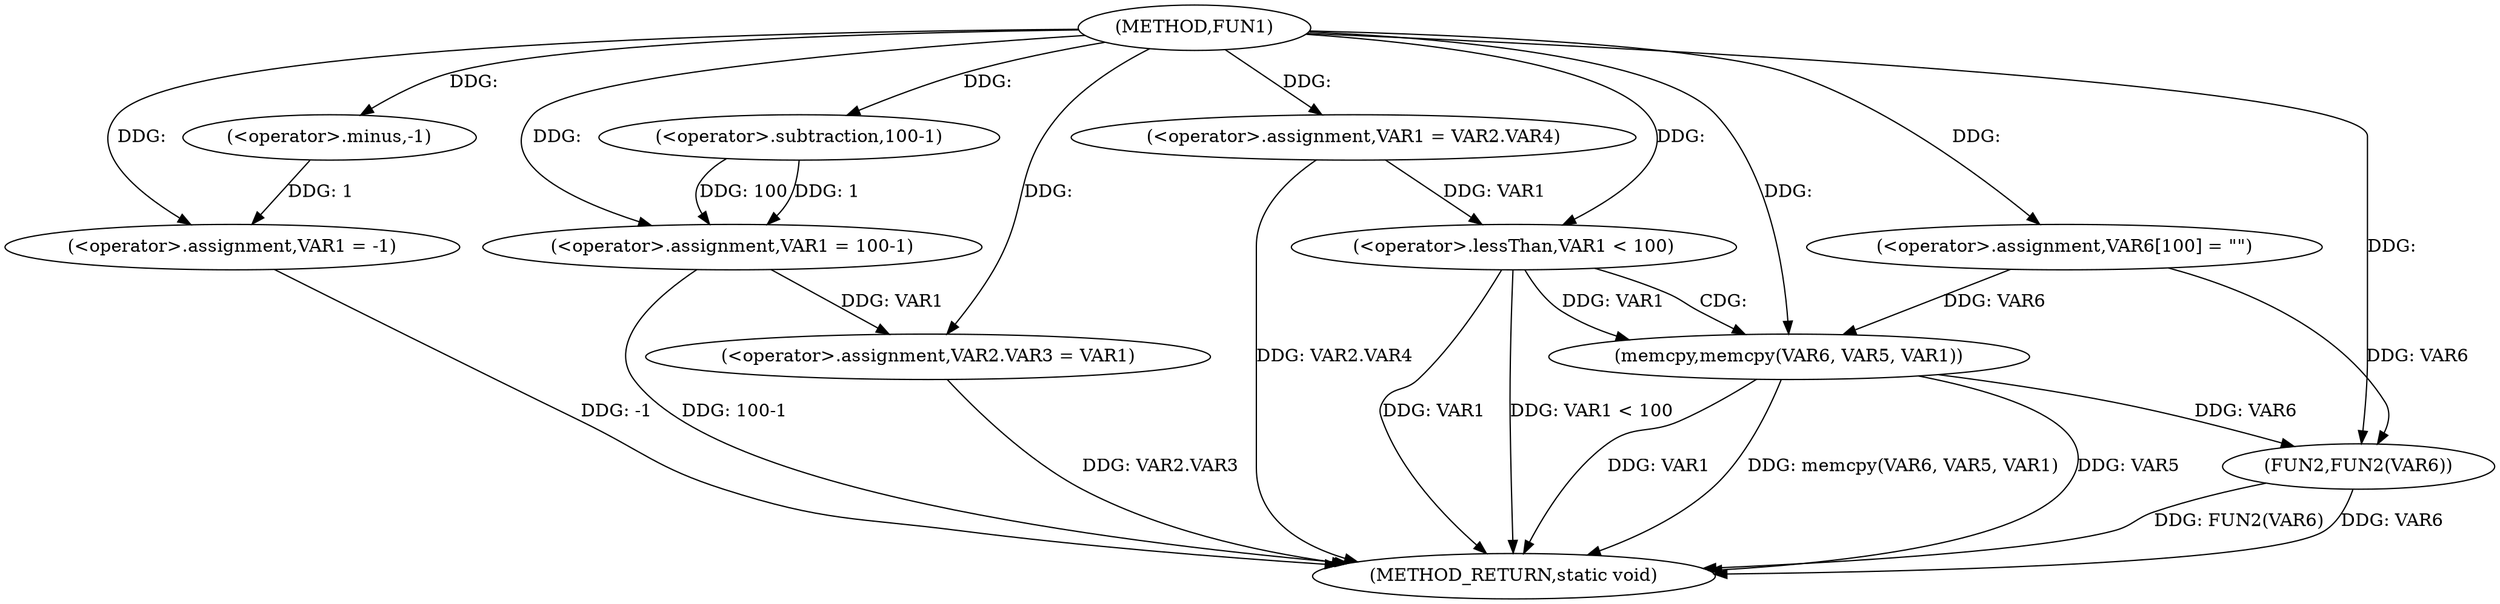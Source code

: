 digraph FUN1 {  
"1000100" [label = "(METHOD,FUN1)" ]
"1000142" [label = "(METHOD_RETURN,static void)" ]
"1000104" [label = "(<operator>.assignment,VAR1 = -1)" ]
"1000106" [label = "(<operator>.minus,-1)" ]
"1000108" [label = "(<operator>.assignment,VAR1 = 100-1)" ]
"1000110" [label = "(<operator>.subtraction,100-1)" ]
"1000113" [label = "(<operator>.assignment,VAR2.VAR3 = VAR1)" ]
"1000120" [label = "(<operator>.assignment,VAR1 = VAR2.VAR4)" ]
"1000128" [label = "(<operator>.assignment,VAR6[100] = \"\")" ]
"1000132" [label = "(<operator>.lessThan,VAR1 < 100)" ]
"1000136" [label = "(memcpy,memcpy(VAR6, VAR5, VAR1))" ]
"1000140" [label = "(FUN2,FUN2(VAR6))" ]
  "1000113" -> "1000142"  [ label = "DDG: VAR2.VAR3"] 
  "1000140" -> "1000142"  [ label = "DDG: FUN2(VAR6)"] 
  "1000132" -> "1000142"  [ label = "DDG: VAR1"] 
  "1000104" -> "1000142"  [ label = "DDG: -1"] 
  "1000132" -> "1000142"  [ label = "DDG: VAR1 < 100"] 
  "1000140" -> "1000142"  [ label = "DDG: VAR6"] 
  "1000136" -> "1000142"  [ label = "DDG: VAR1"] 
  "1000108" -> "1000142"  [ label = "DDG: 100-1"] 
  "1000136" -> "1000142"  [ label = "DDG: memcpy(VAR6, VAR5, VAR1)"] 
  "1000120" -> "1000142"  [ label = "DDG: VAR2.VAR4"] 
  "1000136" -> "1000142"  [ label = "DDG: VAR5"] 
  "1000106" -> "1000104"  [ label = "DDG: 1"] 
  "1000100" -> "1000104"  [ label = "DDG: "] 
  "1000100" -> "1000106"  [ label = "DDG: "] 
  "1000110" -> "1000108"  [ label = "DDG: 100"] 
  "1000110" -> "1000108"  [ label = "DDG: 1"] 
  "1000100" -> "1000108"  [ label = "DDG: "] 
  "1000100" -> "1000110"  [ label = "DDG: "] 
  "1000108" -> "1000113"  [ label = "DDG: VAR1"] 
  "1000100" -> "1000113"  [ label = "DDG: "] 
  "1000100" -> "1000120"  [ label = "DDG: "] 
  "1000100" -> "1000128"  [ label = "DDG: "] 
  "1000120" -> "1000132"  [ label = "DDG: VAR1"] 
  "1000100" -> "1000132"  [ label = "DDG: "] 
  "1000128" -> "1000136"  [ label = "DDG: VAR6"] 
  "1000100" -> "1000136"  [ label = "DDG: "] 
  "1000132" -> "1000136"  [ label = "DDG: VAR1"] 
  "1000128" -> "1000140"  [ label = "DDG: VAR6"] 
  "1000136" -> "1000140"  [ label = "DDG: VAR6"] 
  "1000100" -> "1000140"  [ label = "DDG: "] 
  "1000132" -> "1000136"  [ label = "CDG: "] 
}
